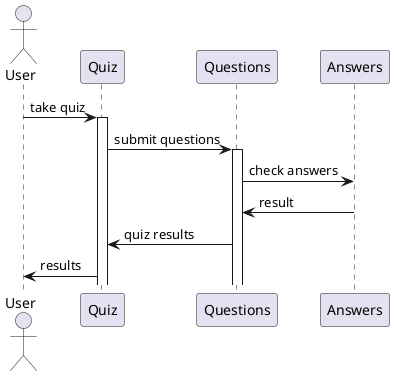 @startuml

actor User
participant "Quiz" as A
participant "Questions" as B
participant "Answers" as C

User -> A : take quiz
activate A
A-> B: submit questions
activate B
B->C: check answers
C->B: result
deactivate C
B->A : quiz results

A-> User : results 

@enduml